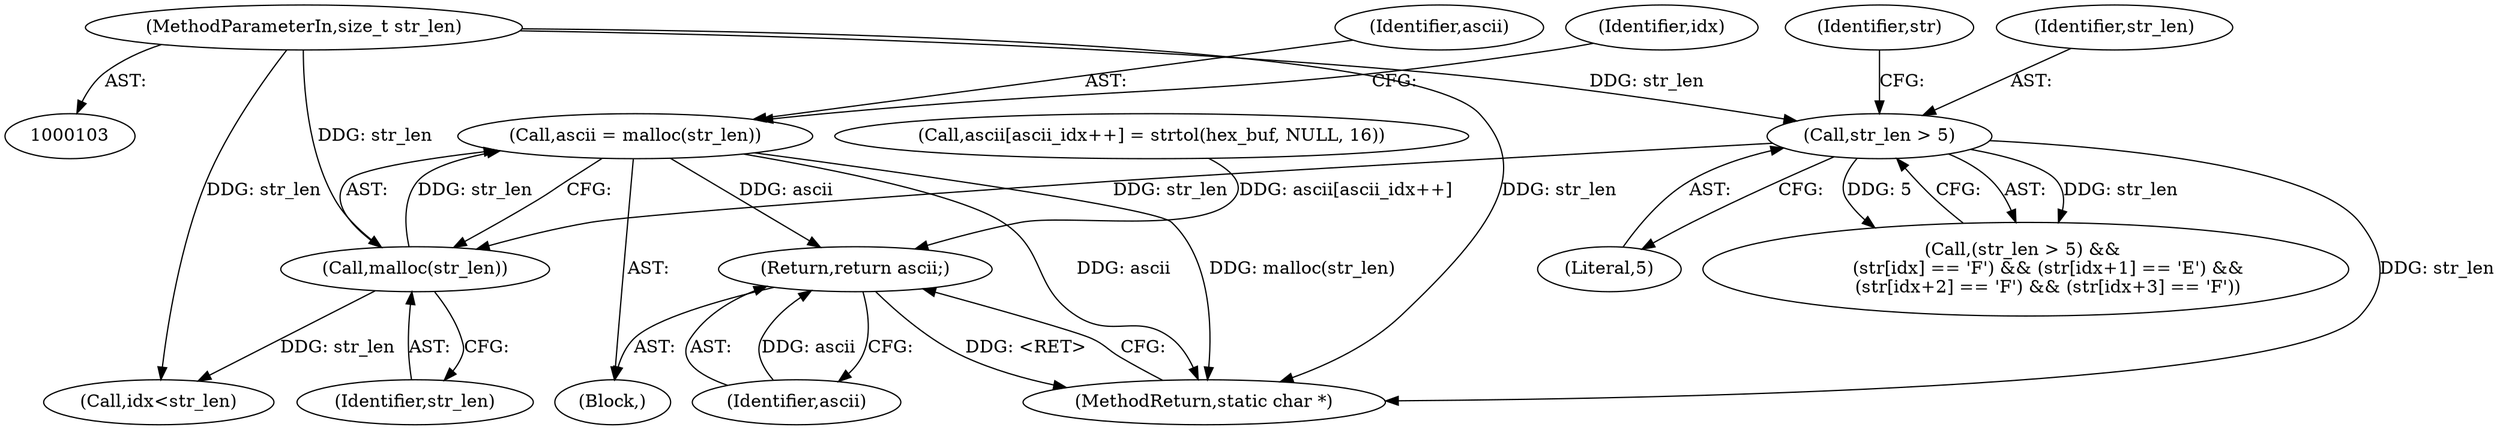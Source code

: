 digraph "0_pdfresurrect_0c4120fffa3dffe97b95c486a120eded82afe8a6_1@pointer" {
"1000206" [label="(Call,ascii = malloc(str_len))"];
"1000208" [label="(Call,malloc(str_len))"];
"1000164" [label="(Call,str_len > 5)"];
"1000105" [label="(MethodParameterIn,size_t str_len)"];
"1000257" [label="(Return,return ascii;)"];
"1000208" [label="(Call,malloc(str_len))"];
"1000206" [label="(Call,ascii = malloc(str_len))"];
"1000259" [label="(MethodReturn,static char *)"];
"1000106" [label="(Block,)"];
"1000212" [label="(Identifier,idx)"];
"1000164" [label="(Call,str_len > 5)"];
"1000105" [label="(MethodParameterIn,size_t str_len)"];
"1000257" [label="(Return,return ascii;)"];
"1000211" [label="(Call,idx<str_len)"];
"1000170" [label="(Identifier,str)"];
"1000258" [label="(Identifier,ascii)"];
"1000166" [label="(Literal,5)"];
"1000248" [label="(Call,ascii[ascii_idx++] = strtol(hex_buf, NULL, 16))"];
"1000209" [label="(Identifier,str_len)"];
"1000207" [label="(Identifier,ascii)"];
"1000165" [label="(Identifier,str_len)"];
"1000163" [label="(Call,(str_len > 5) && \n        (str[idx] == 'F') && (str[idx+1] == 'E') &&\n        (str[idx+2] == 'F') && (str[idx+3] == 'F'))"];
"1000206" -> "1000106"  [label="AST: "];
"1000206" -> "1000208"  [label="CFG: "];
"1000207" -> "1000206"  [label="AST: "];
"1000208" -> "1000206"  [label="AST: "];
"1000212" -> "1000206"  [label="CFG: "];
"1000206" -> "1000259"  [label="DDG: ascii"];
"1000206" -> "1000259"  [label="DDG: malloc(str_len)"];
"1000208" -> "1000206"  [label="DDG: str_len"];
"1000206" -> "1000257"  [label="DDG: ascii"];
"1000208" -> "1000209"  [label="CFG: "];
"1000209" -> "1000208"  [label="AST: "];
"1000164" -> "1000208"  [label="DDG: str_len"];
"1000105" -> "1000208"  [label="DDG: str_len"];
"1000208" -> "1000211"  [label="DDG: str_len"];
"1000164" -> "1000163"  [label="AST: "];
"1000164" -> "1000166"  [label="CFG: "];
"1000165" -> "1000164"  [label="AST: "];
"1000166" -> "1000164"  [label="AST: "];
"1000170" -> "1000164"  [label="CFG: "];
"1000163" -> "1000164"  [label="CFG: "];
"1000164" -> "1000259"  [label="DDG: str_len"];
"1000164" -> "1000163"  [label="DDG: str_len"];
"1000164" -> "1000163"  [label="DDG: 5"];
"1000105" -> "1000164"  [label="DDG: str_len"];
"1000105" -> "1000103"  [label="AST: "];
"1000105" -> "1000259"  [label="DDG: str_len"];
"1000105" -> "1000211"  [label="DDG: str_len"];
"1000257" -> "1000106"  [label="AST: "];
"1000257" -> "1000258"  [label="CFG: "];
"1000258" -> "1000257"  [label="AST: "];
"1000259" -> "1000257"  [label="CFG: "];
"1000257" -> "1000259"  [label="DDG: <RET>"];
"1000258" -> "1000257"  [label="DDG: ascii"];
"1000248" -> "1000257"  [label="DDG: ascii[ascii_idx++]"];
}
